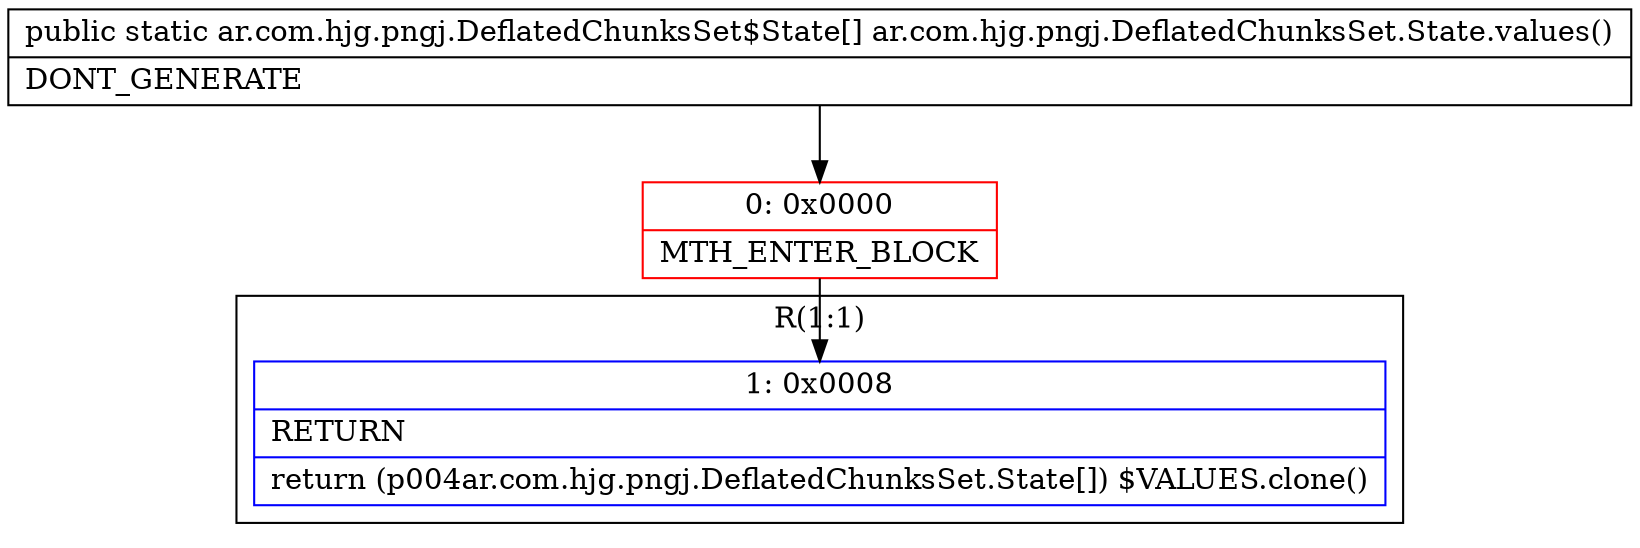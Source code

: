 digraph "CFG forar.com.hjg.pngj.DeflatedChunksSet.State.values()[Lar\/com\/hjg\/pngj\/DeflatedChunksSet$State;" {
subgraph cluster_Region_674030438 {
label = "R(1:1)";
node [shape=record,color=blue];
Node_1 [shape=record,label="{1\:\ 0x0008|RETURN\l|return (p004ar.com.hjg.pngj.DeflatedChunksSet.State[]) $VALUES.clone()\l}"];
}
Node_0 [shape=record,color=red,label="{0\:\ 0x0000|MTH_ENTER_BLOCK\l}"];
MethodNode[shape=record,label="{public static ar.com.hjg.pngj.DeflatedChunksSet$State[] ar.com.hjg.pngj.DeflatedChunksSet.State.values()  | DONT_GENERATE\l}"];
MethodNode -> Node_0;
Node_0 -> Node_1;
}

